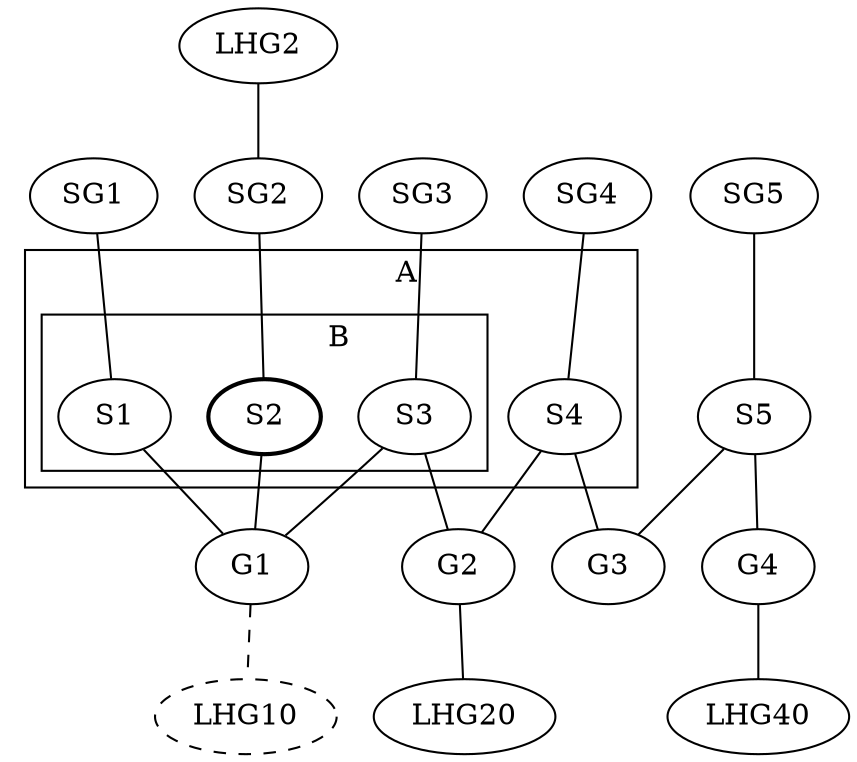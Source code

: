 graph G {
  /* Startgroups and it's repos */
  SG1 -- S1
  LHG2  -- SG2
  SG2 -- S2
  SG3 -- S3
  SG4 -- S4
  SG5 -- S5

  /* Labgroups */
  S1 -- G1
  S2 -- G1
  S3 -- G1

  S3 -- G2
  S4 -- G2

  S4 -- G3
  S5 -- G3

  S5 -- G4
  
  /* The sets A and B */
  subgraph cluster_A {
    S1
    S2
    S3
    S4
    label = "                A"

    subgraph cluster_B {
      S1
      S2
      S3
      label = "                B"
    }
  }

  /* Repos */
  G1 -- LHG10 [style=dashed]
  G2 -- LHG20
  G4 -- LHG40

  /* Bonus properties */ 
  S2 [style = bold] 
  LHG10 [style=dashed]
}



